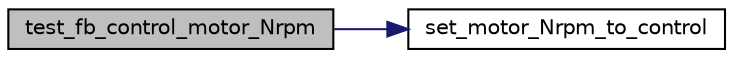 digraph "test_fb_control_motor_Nrpm"
{
 // LATEX_PDF_SIZE
  edge [fontname="Helvetica",fontsize="10",labelfontname="Helvetica",labelfontsize="10"];
  node [fontname="Helvetica",fontsize="10",shape=record];
  rankdir="LR";
  Node1 [label="test_fb_control_motor_Nrpm",height=0.2,width=0.4,color="black", fillcolor="grey75", style="filled", fontcolor="black",tooltip=" "];
  Node1 -> Node2 [color="midnightblue",fontsize="10",style="solid",fontname="Helvetica"];
  Node2 [label="set_motor_Nrpm_to_control",height=0.2,width=0.4,color="black", fillcolor="white", style="filled",URL="$control__motor_8c.html#a4d0af57446acf6b0e23b5ddc01087cef",tooltip="左右輪の回転数を指示"];
}
